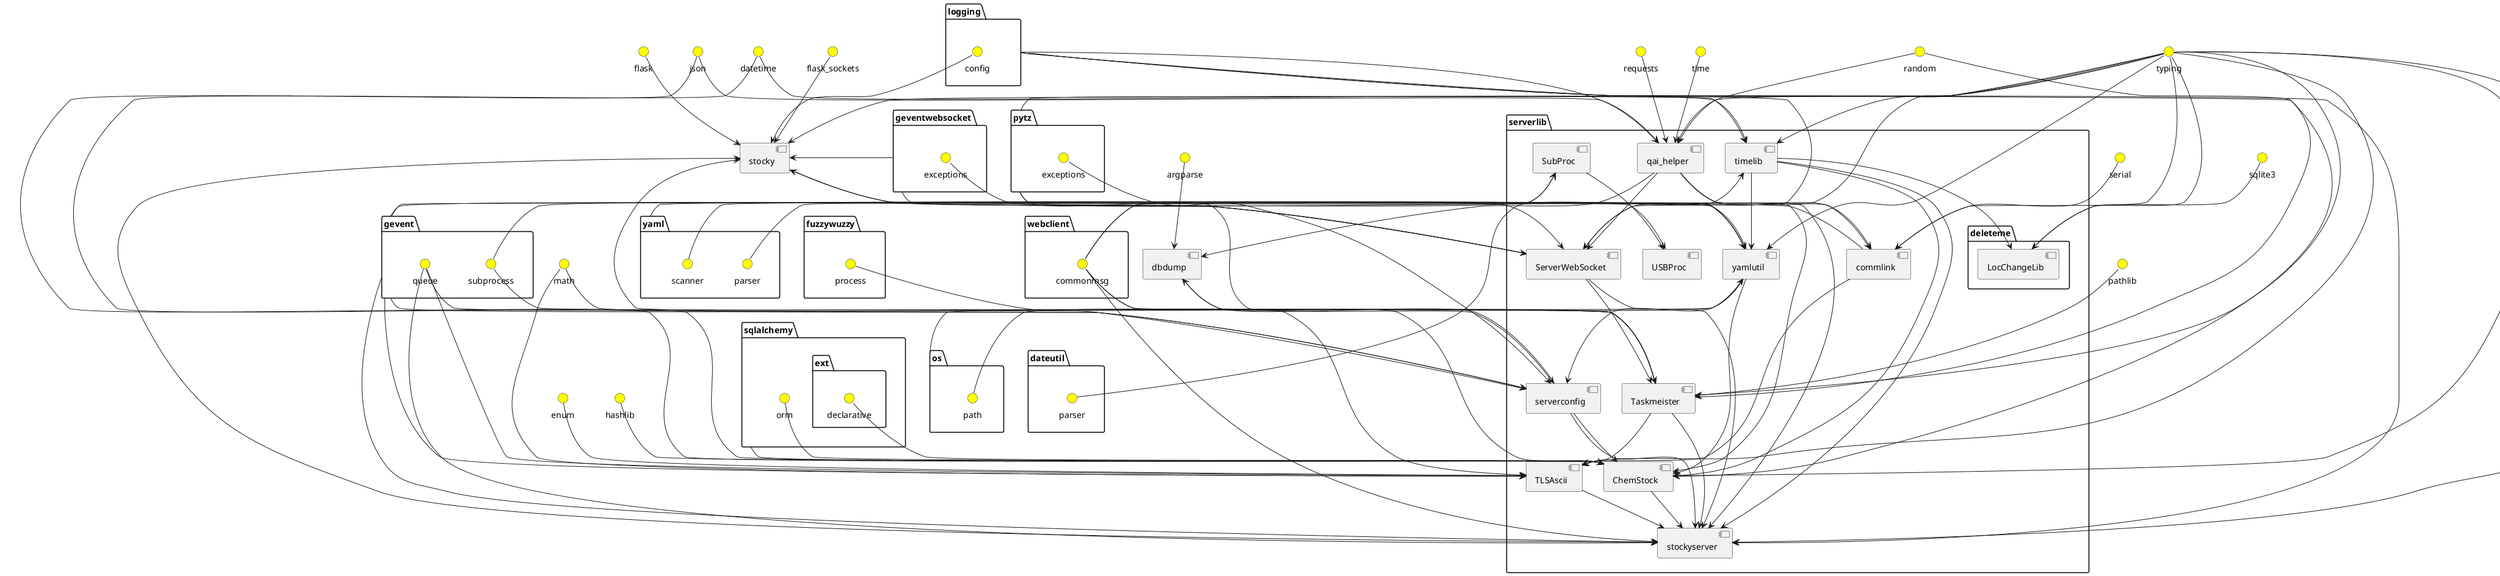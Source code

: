 @startuml
component [stocky] as stocky
component [dbdump] as dbdump
interface enum as enum #Yellow
interface requests as requests #Yellow
interface time as time #Yellow
package "dateutil" {
interface parser as dateutil.parser #Yellow
}
interface serial as serial #Yellow
interface datetime as datetime #Yellow
interface hashlib as hashlib #Yellow
package "sqlalchemy" {
interface orm as sqlalchemy.orm #Yellow
package "ext" {
interface declarative as sqlalchemy.ext.declarative #Yellow
}
}
interface json as json #Yellow
package "os" {
interface path as os.path #Yellow
}
package "yaml" {
interface scanner as yaml.scanner #Yellow
interface parser as yaml.parser #Yellow
}
interface random as random #Yellow
interface pathlib as pathlib #Yellow
package "webclient" {
interface commonmsg as webclient.commonmsg #Yellow
}
package "gevent" {
interface subprocess as gevent.subprocess #Yellow
interface queue as gevent.queue #Yellow
}
package "fuzzywuzzy" {
interface process as fuzzywuzzy.process #Yellow
}
package "pytz" {
interface exceptions as pytz.exceptions #Yellow
}
interface math as math #Yellow
interface sqlite3 as sqlite3 #Yellow
interface argparse as argparse #Yellow
package "geventwebsocket" {
interface exceptions as geventwebsocket.exceptions #Yellow
}
interface flask_sockets as flask_sockets #Yellow
package "logging" {
interface config as logging.config #Yellow
}
package "serverlib" {
component [ServerWebSocket] as serverlib.ServerWebSocket
component [commlink] as serverlib.commlink
component [serverconfig] as serverlib.serverconfig
component [stockyserver] as serverlib.stockyserver
component [ChemStock] as serverlib.ChemStock
component [qai_helper] as serverlib.qai_helper
package "deleteme" {
component [LocChangeLib] as serverlib.deleteme.LocChangeLib
}
component [timelib] as serverlib.timelib
component [yamlutil] as serverlib.yamlutil
component [Taskmeister] as serverlib.Taskmeister
component [USBProc] as serverlib.USBProc
component [SubProc] as serverlib.SubProc
component [TLSAscii] as serverlib.TLSAscii
}
interface typing as typing #Yellow
interface flask as flask #Yellow
[flask] --> [stocky]
[typing] --> [stocky]
[serverlib.ServerWebSocket] --> [stocky]
[serverlib.commlink] --> [stocky]
[serverlib.serverconfig] --> [stocky]
[logging.config] --> [stocky]
[serverlib.stockyserver] --> [stocky]
[flask_sockets] --> [stocky]
geventwebsocket --> [stocky]
[typing] --> [serverlib.ServerWebSocket]
logging --> [serverlib.ServerWebSocket]
[webclient.commonmsg] --> [serverlib.ServerWebSocket]
[serverlib.qai_helper] --> [serverlib.ServerWebSocket]
[geventwebsocket.exceptions] --> [serverlib.ServerWebSocket]
geventwebsocket --> [serverlib.ServerWebSocket]
[webclient.commonmsg] --> [serverlib.commlink]
[serial] --> [serverlib.commlink]
[typing] --> [serverlib.commlink]
[serverlib.qai_helper] --> [serverlib.commlink]
[serverlib.yamlutil] --> [serverlib.serverconfig]
[math] --> [serverlib.serverconfig]
pytz --> [serverlib.serverconfig]
[pytz.exceptions] --> [serverlib.serverconfig]
[fuzzywuzzy.process] --> [serverlib.serverconfig]
gevent --> [serverlib.stockyserver]
[serverlib.Taskmeister] --> [serverlib.stockyserver]
[serverlib.ServerWebSocket] --> [serverlib.stockyserver]
[typing] --> [serverlib.stockyserver]
logging --> [serverlib.stockyserver]
[webclient.commonmsg] --> [serverlib.stockyserver]
[serverlib.serverconfig] --> [serverlib.stockyserver]
[serverlib.ChemStock] --> [serverlib.stockyserver]
[gevent.queue] --> [serverlib.stockyserver]
[serverlib.TLSAscii] --> [serverlib.stockyserver]
[serverlib.qai_helper] --> [serverlib.stockyserver]
[serverlib.timelib] --> [serverlib.stockyserver]
[json] --> [serverlib.ChemStock]
[sqlalchemy.orm] --> [serverlib.ChemStock]
[typing] --> [serverlib.ChemStock]
[serverlib.yamlutil] --> [serverlib.ChemStock]
[hashlib] --> [serverlib.ChemStock]
[sqlalchemy.ext.declarative] --> [serverlib.ChemStock]
[datetime] --> [serverlib.ChemStock]
logging --> [serverlib.ChemStock]
[serverlib.serverconfig] --> [serverlib.ChemStock]
sqlalchemy --> [serverlib.ChemStock]
[serverlib.qai_helper] --> [serverlib.ChemStock]
[serverlib.timelib] --> [serverlib.ChemStock]
[time] --> [serverlib.qai_helper]
[json] --> [serverlib.qai_helper]
[typing] --> [serverlib.qai_helper]
[requests] --> [serverlib.qai_helper]
logging --> [serverlib.qai_helper]
[random] --> [serverlib.qai_helper]
[serverlib.timelib] --> [serverlib.deleteme.LocChangeLib]
[sqlite3] --> [serverlib.deleteme.LocChangeLib]
[typing] --> [serverlib.deleteme.LocChangeLib]
pytz --> [serverlib.timelib]
[dateutil.parser] --> [serverlib.timelib]
[datetime] --> [serverlib.timelib]
[typing] --> [serverlib.timelib]
[typing] --> [serverlib.yamlutil]
[yaml.scanner] --> [serverlib.yamlutil]
pytz --> [serverlib.yamlutil]
os --> [serverlib.yamlutil]
[os.path] --> [serverlib.yamlutil]
yaml --> [serverlib.yamlutil]
[yaml.parser] --> [serverlib.yamlutil]
[serverlib.timelib] --> [serverlib.yamlutil]
gevent --> [serverlib.Taskmeister]
[typing] --> [serverlib.Taskmeister]
[serverlib.ServerWebSocket] --> [serverlib.Taskmeister]
[gevent.subprocess] --> [serverlib.Taskmeister]
[webclient.commonmsg] --> [serverlib.Taskmeister]
[pathlib] --> [serverlib.Taskmeister]
[random] --> [serverlib.Taskmeister]
[gevent.queue] --> [serverlib.Taskmeister]
[serverlib.SubProc] --> [serverlib.USBProc]
gevent --> [serverlib.USBProc]
gevent --> [serverlib.SubProc]
[gevent.subprocess] --> [serverlib.SubProc]
gevent --> [serverlib.TLSAscii]
[serverlib.Taskmeister] --> [serverlib.TLSAscii]
[typing] --> [serverlib.TLSAscii]
[math] --> [serverlib.TLSAscii]
[serverlib.commlink] --> [serverlib.TLSAscii]
[webclient.commonmsg] --> [serverlib.TLSAscii]
[gevent.queue] --> [serverlib.TLSAscii]
[enum] --> [serverlib.TLSAscii]
[serverlib.serverconfig] --> [dbdump]
[argparse] --> [dbdump]
[serverlib.ChemStock] --> [dbdump]
[serverlib.qai_helper] --> [dbdump]
stocky -[hidden]- serverlib
stocky -[hidden]- logging
stocky -[hidden]- geventwebsocket
stocky -[hidden]- dbdump
stocky -[hidden]- pytz
stocky -[hidden]- fuzzywuzzy
stocky -[hidden]- gevent
stocky -[hidden]- webclient
stocky -[hidden]- yaml
stocky -[hidden]- os
stocky -[hidden]- sqlalchemy
stocky -[hidden]- dateutil
serverlib -[hidden]- logging
serverlib -[hidden]- geventwebsocket
serverlib -[hidden]- dbdump
serverlib -[hidden]- pytz
serverlib -[hidden]- fuzzywuzzy
serverlib -[hidden]- gevent
serverlib -[hidden]- webclient
serverlib -[hidden]- yaml
serverlib -[hidden]- os
serverlib -[hidden]- sqlalchemy
serverlib -[hidden]- dateutil
logging -[hidden]- geventwebsocket
logging -[hidden]- dbdump
logging -[hidden]- pytz
logging -[hidden]- fuzzywuzzy
logging -[hidden]- gevent
logging -[hidden]- webclient
logging -[hidden]- yaml
logging -[hidden]- os
logging -[hidden]- sqlalchemy
logging -[hidden]- dateutil
geventwebsocket -[hidden]- dbdump
geventwebsocket -[hidden]- pytz
geventwebsocket -[hidden]- fuzzywuzzy
geventwebsocket -[hidden]- gevent
geventwebsocket -[hidden]- webclient
geventwebsocket -[hidden]- yaml
geventwebsocket -[hidden]- os
geventwebsocket -[hidden]- sqlalchemy
geventwebsocket -[hidden]- dateutil
dbdump -[hidden]- pytz
dbdump -[hidden]- fuzzywuzzy
dbdump -[hidden]- gevent
dbdump -[hidden]- webclient
dbdump -[hidden]- yaml
dbdump -[hidden]- os
dbdump -[hidden]- sqlalchemy
dbdump -[hidden]- dateutil
pytz -[hidden]- fuzzywuzzy
pytz -[hidden]- gevent
pytz -[hidden]- webclient
pytz -[hidden]- yaml
pytz -[hidden]- os
pytz -[hidden]- sqlalchemy
pytz -[hidden]- dateutil
fuzzywuzzy -[hidden]- gevent
fuzzywuzzy -[hidden]- webclient
fuzzywuzzy -[hidden]- yaml
fuzzywuzzy -[hidden]- os
fuzzywuzzy -[hidden]- sqlalchemy
fuzzywuzzy -[hidden]- dateutil
gevent -[hidden]- webclient
gevent -[hidden]- yaml
gevent -[hidden]- os
gevent -[hidden]- sqlalchemy
gevent -[hidden]- dateutil
webclient -[hidden]- yaml
webclient -[hidden]- os
webclient -[hidden]- sqlalchemy
webclient -[hidden]- dateutil
yaml -[hidden]- os
yaml -[hidden]- sqlalchemy
yaml -[hidden]- dateutil
os -[hidden]- sqlalchemy
os -[hidden]- dateutil
sqlalchemy -[hidden]- dateutil
@enduml
